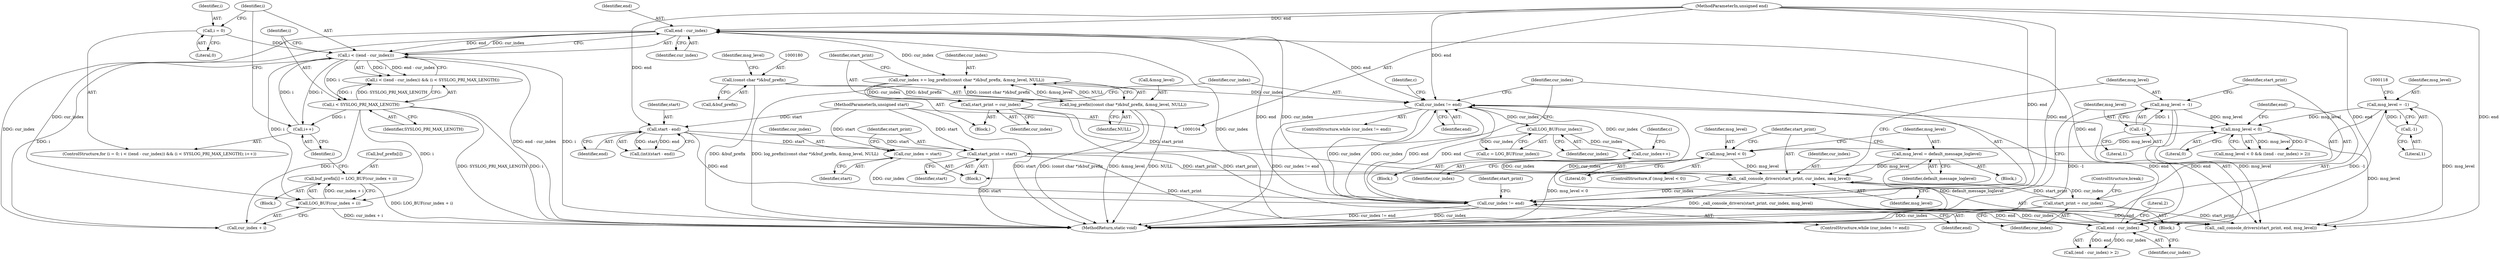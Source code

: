 digraph "0_linux_ce0030c00f95cf9110d9cdcd41e901e1fb814417@array" {
"1000163" [label="(Call,buf_prefix[i] = LOG_BUF(cur_index + i))"];
"1000167" [label="(Call,LOG_BUF(cur_index + i))"];
"1000154" [label="(Call,end - cur_index)"];
"1000130" [label="(Call,cur_index != end)"];
"1000190" [label="(Call,cur_index != end)"];
"1000140" [label="(Call,end - cur_index)"];
"1000106" [label="(MethodParameterIn,unsigned end)"];
"1000199" [label="(Call,cur_index++)"];
"1000197" [label="(Call,LOG_BUF(cur_index))"];
"1000176" [label="(Call,cur_index += log_prefix((const char *)&buf_prefix, &msg_level, NULL))"];
"1000178" [label="(Call,log_prefix((const char *)&buf_prefix, &msg_level, NULL))"];
"1000179" [label="(Call,(const char *)&buf_prefix)"];
"1000123" [label="(Call,cur_index = start)"];
"1000119" [label="(Call,start - end)"];
"1000105" [label="(MethodParameterIn,unsigned start)"];
"1000214" [label="(Call,_call_console_drivers(start_print, cur_index, msg_level))"];
"1000186" [label="(Call,start_print = cur_index)"];
"1000222" [label="(Call,start_print = cur_index)"];
"1000126" [label="(Call,start_print = start)"];
"1000207" [label="(Call,msg_level < 0)"];
"1000136" [label="(Call,msg_level < 0)"];
"1000218" [label="(Call,msg_level = -1)"];
"1000220" [label="(Call,-1)"];
"1000111" [label="(Call,msg_level = -1)"];
"1000113" [label="(Call,-1)"];
"1000211" [label="(Call,msg_level = default_message_loglevel)"];
"1000157" [label="(Call,i < SYSLOG_PRI_MAX_LENGTH)"];
"1000152" [label="(Call,i < ((end - cur_index)))"];
"1000148" [label="(Call,i = 0)"];
"1000160" [label="(Call,i++)"];
"1000227" [label="(Identifier,start_print)"];
"1000224" [label="(Identifier,cur_index)"];
"1000124" [label="(Identifier,cur_index)"];
"1000177" [label="(Identifier,cur_index)"];
"1000226" [label="(Call,_call_console_drivers(start_print, end, msg_level))"];
"1000137" [label="(Identifier,msg_level)"];
"1000203" [label="(Identifier,c)"];
"1000187" [label="(Identifier,start_print)"];
"1000129" [label="(ControlStructure,while (cur_index != end))"];
"1000183" [label="(Call,&msg_level)"];
"1000127" [label="(Identifier,start_print)"];
"1000213" [label="(Identifier,default_message_loglevel)"];
"1000135" [label="(Call,msg_level < 0 && ((end - cur_index) > 2))"];
"1000139" [label="(Call,(end - cur_index) > 2)"];
"1000132" [label="(Identifier,end)"];
"1000225" [label="(ControlStructure,break;)"];
"1000188" [label="(Identifier,cur_index)"];
"1000179" [label="(Call,(const char *)&buf_prefix)"];
"1000181" [label="(Call,&buf_prefix)"];
"1000131" [label="(Identifier,cur_index)"];
"1000222" [label="(Call,start_print = cur_index)"];
"1000185" [label="(Identifier,NULL)"];
"1000199" [label="(Call,cur_index++)"];
"1000209" [label="(Literal,0)"];
"1000168" [label="(Call,cur_index + i)"];
"1000123" [label="(Call,cur_index = start)"];
"1000152" [label="(Call,i < ((end - cur_index)))"];
"1000212" [label="(Identifier,msg_level)"];
"1000119" [label="(Call,start - end)"];
"1000230" [label="(MethodReturn,static void)"];
"1000159" [label="(Identifier,SYSLOG_PRI_MAX_LENGTH)"];
"1000191" [label="(Identifier,cur_index)"];
"1000140" [label="(Call,end - cur_index)"];
"1000198" [label="(Identifier,cur_index)"];
"1000105" [label="(MethodParameterIn,unsigned start)"];
"1000162" [label="(Block,)"];
"1000120" [label="(Identifier,start)"];
"1000217" [label="(Identifier,msg_level)"];
"1000138" [label="(Literal,0)"];
"1000157" [label="(Call,i < SYSLOG_PRI_MAX_LENGTH)"];
"1000144" [label="(Block,)"];
"1000117" [label="(Call,(int)(start - end))"];
"1000189" [label="(ControlStructure,while (cur_index != end))"];
"1000107" [label="(Block,)"];
"1000148" [label="(Call,i = 0)"];
"1000153" [label="(Identifier,i)"];
"1000154" [label="(Call,end - cur_index)"];
"1000216" [label="(Identifier,cur_index)"];
"1000151" [label="(Call,i < ((end - cur_index)) && (i < SYSLOG_PRI_MAX_LENGTH))"];
"1000143" [label="(Literal,2)"];
"1000190" [label="(Call,cur_index != end)"];
"1000161" [label="(Identifier,i)"];
"1000114" [label="(Literal,1)"];
"1000141" [label="(Identifier,end)"];
"1000200" [label="(Identifier,cur_index)"];
"1000186" [label="(Call,start_print = cur_index)"];
"1000184" [label="(Identifier,msg_level)"];
"1000195" [label="(Call,c = LOG_BUF(cur_index))"];
"1000155" [label="(Identifier,end)"];
"1000142" [label="(Identifier,cur_index)"];
"1000211" [label="(Call,msg_level = default_message_loglevel)"];
"1000197" [label="(Call,LOG_BUF(cur_index))"];
"1000126" [label="(Call,start_print = start)"];
"1000176" [label="(Call,cur_index += log_prefix((const char *)&buf_prefix, &msg_level, NULL))"];
"1000121" [label="(Identifier,end)"];
"1000112" [label="(Identifier,msg_level)"];
"1000158" [label="(Identifier,i)"];
"1000196" [label="(Identifier,c)"];
"1000163" [label="(Call,buf_prefix[i] = LOG_BUF(cur_index + i))"];
"1000149" [label="(Identifier,i)"];
"1000223" [label="(Identifier,start_print)"];
"1000147" [label="(ControlStructure,for (i = 0; i < ((end - cur_index)) && (i < SYSLOG_PRI_MAX_LENGTH); i++))"];
"1000193" [label="(Block,)"];
"1000207" [label="(Call,msg_level < 0)"];
"1000192" [label="(Identifier,end)"];
"1000156" [label="(Identifier,cur_index)"];
"1000128" [label="(Identifier,start)"];
"1000220" [label="(Call,-1)"];
"1000150" [label="(Literal,0)"];
"1000218" [label="(Call,msg_level = -1)"];
"1000210" [label="(Block,)"];
"1000125" [label="(Identifier,start)"];
"1000164" [label="(Call,buf_prefix[i])"];
"1000219" [label="(Identifier,msg_level)"];
"1000214" [label="(Call,_call_console_drivers(start_print, cur_index, msg_level))"];
"1000178" [label="(Call,log_prefix((const char *)&buf_prefix, &msg_level, NULL))"];
"1000130" [label="(Call,cur_index != end)"];
"1000205" [label="(Block,)"];
"1000106" [label="(MethodParameterIn,unsigned end)"];
"1000111" [label="(Call,msg_level = -1)"];
"1000221" [label="(Literal,1)"];
"1000215" [label="(Identifier,start_print)"];
"1000206" [label="(ControlStructure,if (msg_level < 0))"];
"1000113" [label="(Call,-1)"];
"1000208" [label="(Identifier,msg_level)"];
"1000160" [label="(Call,i++)"];
"1000167" [label="(Call,LOG_BUF(cur_index + i))"];
"1000136" [label="(Call,msg_level < 0)"];
"1000163" -> "1000162"  [label="AST: "];
"1000163" -> "1000167"  [label="CFG: "];
"1000164" -> "1000163"  [label="AST: "];
"1000167" -> "1000163"  [label="AST: "];
"1000161" -> "1000163"  [label="CFG: "];
"1000163" -> "1000230"  [label="DDG: LOG_BUF(cur_index + i)"];
"1000167" -> "1000163"  [label="DDG: cur_index + i"];
"1000167" -> "1000168"  [label="CFG: "];
"1000168" -> "1000167"  [label="AST: "];
"1000167" -> "1000230"  [label="DDG: cur_index + i"];
"1000154" -> "1000167"  [label="DDG: cur_index"];
"1000157" -> "1000167"  [label="DDG: i"];
"1000152" -> "1000167"  [label="DDG: i"];
"1000154" -> "1000152"  [label="AST: "];
"1000154" -> "1000156"  [label="CFG: "];
"1000155" -> "1000154"  [label="AST: "];
"1000156" -> "1000154"  [label="AST: "];
"1000152" -> "1000154"  [label="CFG: "];
"1000154" -> "1000152"  [label="DDG: end"];
"1000154" -> "1000152"  [label="DDG: cur_index"];
"1000130" -> "1000154"  [label="DDG: end"];
"1000130" -> "1000154"  [label="DDG: cur_index"];
"1000140" -> "1000154"  [label="DDG: end"];
"1000140" -> "1000154"  [label="DDG: cur_index"];
"1000106" -> "1000154"  [label="DDG: end"];
"1000154" -> "1000168"  [label="DDG: cur_index"];
"1000154" -> "1000176"  [label="DDG: cur_index"];
"1000154" -> "1000190"  [label="DDG: end"];
"1000130" -> "1000129"  [label="AST: "];
"1000130" -> "1000132"  [label="CFG: "];
"1000131" -> "1000130"  [label="AST: "];
"1000132" -> "1000130"  [label="AST: "];
"1000137" -> "1000130"  [label="CFG: "];
"1000227" -> "1000130"  [label="CFG: "];
"1000130" -> "1000230"  [label="DDG: cur_index != end"];
"1000130" -> "1000230"  [label="DDG: cur_index"];
"1000190" -> "1000130"  [label="DDG: cur_index"];
"1000190" -> "1000130"  [label="DDG: end"];
"1000123" -> "1000130"  [label="DDG: cur_index"];
"1000214" -> "1000130"  [label="DDG: cur_index"];
"1000119" -> "1000130"  [label="DDG: end"];
"1000106" -> "1000130"  [label="DDG: end"];
"1000130" -> "1000140"  [label="DDG: end"];
"1000130" -> "1000140"  [label="DDG: cur_index"];
"1000130" -> "1000190"  [label="DDG: cur_index"];
"1000130" -> "1000190"  [label="DDG: end"];
"1000130" -> "1000226"  [label="DDG: end"];
"1000190" -> "1000189"  [label="AST: "];
"1000190" -> "1000192"  [label="CFG: "];
"1000191" -> "1000190"  [label="AST: "];
"1000192" -> "1000190"  [label="AST: "];
"1000131" -> "1000190"  [label="CFG: "];
"1000196" -> "1000190"  [label="CFG: "];
"1000190" -> "1000230"  [label="DDG: cur_index != end"];
"1000140" -> "1000190"  [label="DDG: cur_index"];
"1000140" -> "1000190"  [label="DDG: end"];
"1000199" -> "1000190"  [label="DDG: cur_index"];
"1000176" -> "1000190"  [label="DDG: cur_index"];
"1000106" -> "1000190"  [label="DDG: end"];
"1000190" -> "1000197"  [label="DDG: cur_index"];
"1000190" -> "1000226"  [label="DDG: end"];
"1000140" -> "1000139"  [label="AST: "];
"1000140" -> "1000142"  [label="CFG: "];
"1000141" -> "1000140"  [label="AST: "];
"1000142" -> "1000140"  [label="AST: "];
"1000143" -> "1000140"  [label="CFG: "];
"1000140" -> "1000139"  [label="DDG: end"];
"1000140" -> "1000139"  [label="DDG: cur_index"];
"1000106" -> "1000140"  [label="DDG: end"];
"1000106" -> "1000104"  [label="AST: "];
"1000106" -> "1000230"  [label="DDG: end"];
"1000106" -> "1000119"  [label="DDG: end"];
"1000106" -> "1000226"  [label="DDG: end"];
"1000199" -> "1000193"  [label="AST: "];
"1000199" -> "1000200"  [label="CFG: "];
"1000200" -> "1000199"  [label="AST: "];
"1000203" -> "1000199"  [label="CFG: "];
"1000197" -> "1000199"  [label="DDG: cur_index"];
"1000199" -> "1000214"  [label="DDG: cur_index"];
"1000197" -> "1000195"  [label="AST: "];
"1000197" -> "1000198"  [label="CFG: "];
"1000198" -> "1000197"  [label="AST: "];
"1000195" -> "1000197"  [label="CFG: "];
"1000197" -> "1000195"  [label="DDG: cur_index"];
"1000176" -> "1000144"  [label="AST: "];
"1000176" -> "1000178"  [label="CFG: "];
"1000177" -> "1000176"  [label="AST: "];
"1000178" -> "1000176"  [label="AST: "];
"1000187" -> "1000176"  [label="CFG: "];
"1000176" -> "1000230"  [label="DDG: log_prefix((const char *)&buf_prefix, &msg_level, NULL)"];
"1000178" -> "1000176"  [label="DDG: (const char *)&buf_prefix"];
"1000178" -> "1000176"  [label="DDG: &msg_level"];
"1000178" -> "1000176"  [label="DDG: NULL"];
"1000176" -> "1000186"  [label="DDG: cur_index"];
"1000178" -> "1000185"  [label="CFG: "];
"1000179" -> "1000178"  [label="AST: "];
"1000183" -> "1000178"  [label="AST: "];
"1000185" -> "1000178"  [label="AST: "];
"1000178" -> "1000230"  [label="DDG: NULL"];
"1000178" -> "1000230"  [label="DDG: (const char *)&buf_prefix"];
"1000178" -> "1000230"  [label="DDG: &msg_level"];
"1000179" -> "1000178"  [label="DDG: &buf_prefix"];
"1000179" -> "1000181"  [label="CFG: "];
"1000180" -> "1000179"  [label="AST: "];
"1000181" -> "1000179"  [label="AST: "];
"1000184" -> "1000179"  [label="CFG: "];
"1000179" -> "1000230"  [label="DDG: &buf_prefix"];
"1000123" -> "1000107"  [label="AST: "];
"1000123" -> "1000125"  [label="CFG: "];
"1000124" -> "1000123"  [label="AST: "];
"1000125" -> "1000123"  [label="AST: "];
"1000127" -> "1000123"  [label="CFG: "];
"1000119" -> "1000123"  [label="DDG: start"];
"1000105" -> "1000123"  [label="DDG: start"];
"1000119" -> "1000117"  [label="AST: "];
"1000119" -> "1000121"  [label="CFG: "];
"1000120" -> "1000119"  [label="AST: "];
"1000121" -> "1000119"  [label="AST: "];
"1000117" -> "1000119"  [label="CFG: "];
"1000119" -> "1000117"  [label="DDG: start"];
"1000119" -> "1000117"  [label="DDG: end"];
"1000105" -> "1000119"  [label="DDG: start"];
"1000119" -> "1000126"  [label="DDG: start"];
"1000105" -> "1000104"  [label="AST: "];
"1000105" -> "1000230"  [label="DDG: start"];
"1000105" -> "1000126"  [label="DDG: start"];
"1000214" -> "1000205"  [label="AST: "];
"1000214" -> "1000217"  [label="CFG: "];
"1000215" -> "1000214"  [label="AST: "];
"1000216" -> "1000214"  [label="AST: "];
"1000217" -> "1000214"  [label="AST: "];
"1000219" -> "1000214"  [label="CFG: "];
"1000214" -> "1000230"  [label="DDG: _call_console_drivers(start_print, cur_index, msg_level)"];
"1000186" -> "1000214"  [label="DDG: start_print"];
"1000222" -> "1000214"  [label="DDG: start_print"];
"1000126" -> "1000214"  [label="DDG: start_print"];
"1000207" -> "1000214"  [label="DDG: msg_level"];
"1000211" -> "1000214"  [label="DDG: msg_level"];
"1000214" -> "1000222"  [label="DDG: cur_index"];
"1000186" -> "1000144"  [label="AST: "];
"1000186" -> "1000188"  [label="CFG: "];
"1000187" -> "1000186"  [label="AST: "];
"1000188" -> "1000186"  [label="AST: "];
"1000191" -> "1000186"  [label="CFG: "];
"1000186" -> "1000226"  [label="DDG: start_print"];
"1000222" -> "1000205"  [label="AST: "];
"1000222" -> "1000224"  [label="CFG: "];
"1000223" -> "1000222"  [label="AST: "];
"1000224" -> "1000222"  [label="AST: "];
"1000225" -> "1000222"  [label="CFG: "];
"1000222" -> "1000230"  [label="DDG: cur_index"];
"1000222" -> "1000226"  [label="DDG: start_print"];
"1000126" -> "1000107"  [label="AST: "];
"1000126" -> "1000128"  [label="CFG: "];
"1000127" -> "1000126"  [label="AST: "];
"1000128" -> "1000126"  [label="AST: "];
"1000131" -> "1000126"  [label="CFG: "];
"1000126" -> "1000230"  [label="DDG: start"];
"1000126" -> "1000226"  [label="DDG: start_print"];
"1000207" -> "1000206"  [label="AST: "];
"1000207" -> "1000209"  [label="CFG: "];
"1000208" -> "1000207"  [label="AST: "];
"1000209" -> "1000207"  [label="AST: "];
"1000212" -> "1000207"  [label="CFG: "];
"1000215" -> "1000207"  [label="CFG: "];
"1000207" -> "1000230"  [label="DDG: msg_level < 0"];
"1000136" -> "1000207"  [label="DDG: msg_level"];
"1000136" -> "1000135"  [label="AST: "];
"1000136" -> "1000138"  [label="CFG: "];
"1000137" -> "1000136"  [label="AST: "];
"1000138" -> "1000136"  [label="AST: "];
"1000141" -> "1000136"  [label="CFG: "];
"1000135" -> "1000136"  [label="CFG: "];
"1000136" -> "1000135"  [label="DDG: msg_level"];
"1000136" -> "1000135"  [label="DDG: 0"];
"1000218" -> "1000136"  [label="DDG: msg_level"];
"1000111" -> "1000136"  [label="DDG: msg_level"];
"1000136" -> "1000226"  [label="DDG: msg_level"];
"1000218" -> "1000205"  [label="AST: "];
"1000218" -> "1000220"  [label="CFG: "];
"1000219" -> "1000218"  [label="AST: "];
"1000220" -> "1000218"  [label="AST: "];
"1000223" -> "1000218"  [label="CFG: "];
"1000218" -> "1000230"  [label="DDG: -1"];
"1000220" -> "1000218"  [label="DDG: 1"];
"1000218" -> "1000226"  [label="DDG: msg_level"];
"1000220" -> "1000221"  [label="CFG: "];
"1000221" -> "1000220"  [label="AST: "];
"1000111" -> "1000107"  [label="AST: "];
"1000111" -> "1000113"  [label="CFG: "];
"1000112" -> "1000111"  [label="AST: "];
"1000113" -> "1000111"  [label="AST: "];
"1000118" -> "1000111"  [label="CFG: "];
"1000111" -> "1000230"  [label="DDG: -1"];
"1000113" -> "1000111"  [label="DDG: 1"];
"1000111" -> "1000226"  [label="DDG: msg_level"];
"1000113" -> "1000114"  [label="CFG: "];
"1000114" -> "1000113"  [label="AST: "];
"1000211" -> "1000210"  [label="AST: "];
"1000211" -> "1000213"  [label="CFG: "];
"1000212" -> "1000211"  [label="AST: "];
"1000213" -> "1000211"  [label="AST: "];
"1000215" -> "1000211"  [label="CFG: "];
"1000211" -> "1000230"  [label="DDG: default_message_loglevel"];
"1000157" -> "1000151"  [label="AST: "];
"1000157" -> "1000159"  [label="CFG: "];
"1000158" -> "1000157"  [label="AST: "];
"1000159" -> "1000157"  [label="AST: "];
"1000151" -> "1000157"  [label="CFG: "];
"1000157" -> "1000230"  [label="DDG: SYSLOG_PRI_MAX_LENGTH"];
"1000157" -> "1000230"  [label="DDG: i"];
"1000157" -> "1000151"  [label="DDG: i"];
"1000157" -> "1000151"  [label="DDG: SYSLOG_PRI_MAX_LENGTH"];
"1000152" -> "1000157"  [label="DDG: i"];
"1000157" -> "1000160"  [label="DDG: i"];
"1000157" -> "1000168"  [label="DDG: i"];
"1000152" -> "1000151"  [label="AST: "];
"1000153" -> "1000152"  [label="AST: "];
"1000158" -> "1000152"  [label="CFG: "];
"1000151" -> "1000152"  [label="CFG: "];
"1000152" -> "1000230"  [label="DDG: end - cur_index"];
"1000152" -> "1000230"  [label="DDG: i"];
"1000152" -> "1000151"  [label="DDG: i"];
"1000152" -> "1000151"  [label="DDG: end - cur_index"];
"1000148" -> "1000152"  [label="DDG: i"];
"1000160" -> "1000152"  [label="DDG: i"];
"1000152" -> "1000160"  [label="DDG: i"];
"1000152" -> "1000168"  [label="DDG: i"];
"1000148" -> "1000147"  [label="AST: "];
"1000148" -> "1000150"  [label="CFG: "];
"1000149" -> "1000148"  [label="AST: "];
"1000150" -> "1000148"  [label="AST: "];
"1000153" -> "1000148"  [label="CFG: "];
"1000160" -> "1000147"  [label="AST: "];
"1000160" -> "1000161"  [label="CFG: "];
"1000161" -> "1000160"  [label="AST: "];
"1000153" -> "1000160"  [label="CFG: "];
}
